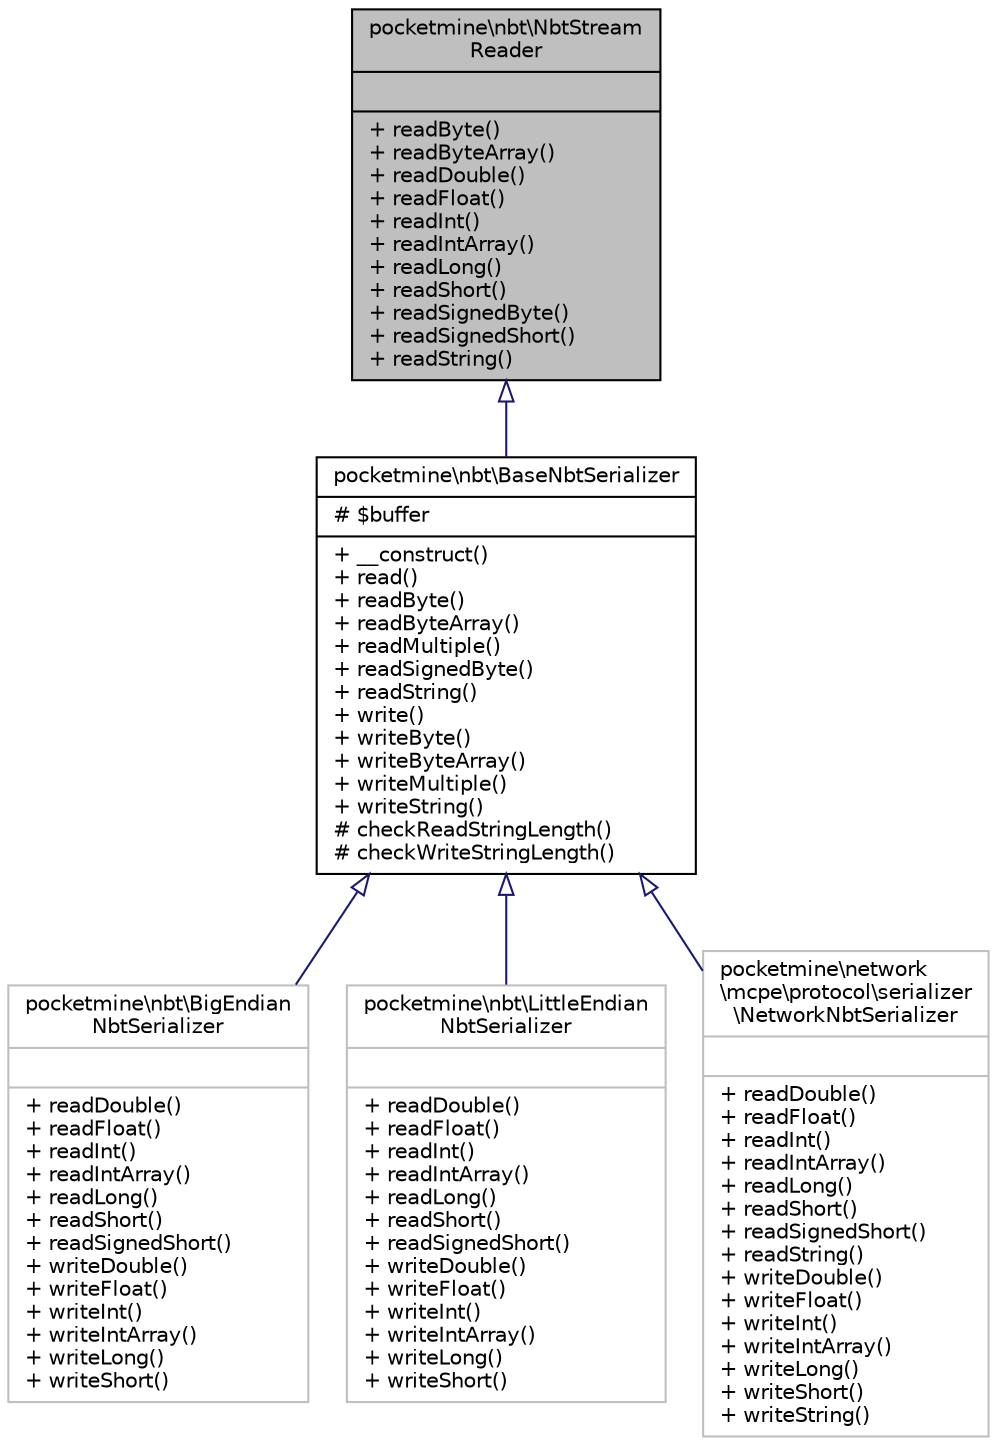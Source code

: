 digraph "pocketmine\nbt\NbtStreamReader"
{
 // INTERACTIVE_SVG=YES
 // LATEX_PDF_SIZE
  edge [fontname="Helvetica",fontsize="10",labelfontname="Helvetica",labelfontsize="10"];
  node [fontname="Helvetica",fontsize="10",shape=record];
  Node1 [label="{pocketmine\\nbt\\NbtStream\lReader\n||+ readByte()\l+ readByteArray()\l+ readDouble()\l+ readFloat()\l+ readInt()\l+ readIntArray()\l+ readLong()\l+ readShort()\l+ readSignedByte()\l+ readSignedShort()\l+ readString()\l}",height=0.2,width=0.4,color="black", fillcolor="grey75", style="filled", fontcolor="black",tooltip=" "];
  Node1 -> Node2 [dir="back",color="midnightblue",fontsize="10",style="solid",arrowtail="onormal",fontname="Helvetica"];
  Node2 [label="{pocketmine\\nbt\\BaseNbtSerializer\n|# $buffer\l|+ __construct()\l+ read()\l+ readByte()\l+ readByteArray()\l+ readMultiple()\l+ readSignedByte()\l+ readString()\l+ write()\l+ writeByte()\l+ writeByteArray()\l+ writeMultiple()\l+ writeString()\l# checkReadStringLength()\l# checkWriteStringLength()\l}",height=0.2,width=0.4,color="black", fillcolor="white", style="filled",URL="$de/dc3/classpocketmine_1_1nbt_1_1_base_nbt_serializer.html",tooltip=" "];
  Node2 -> Node3 [dir="back",color="midnightblue",fontsize="10",style="solid",arrowtail="onormal",fontname="Helvetica"];
  Node3 [label="{pocketmine\\nbt\\BigEndian\lNbtSerializer\n||+ readDouble()\l+ readFloat()\l+ readInt()\l+ readIntArray()\l+ readLong()\l+ readShort()\l+ readSignedShort()\l+ writeDouble()\l+ writeFloat()\l+ writeInt()\l+ writeIntArray()\l+ writeLong()\l+ writeShort()\l}",height=0.2,width=0.4,color="grey75", fillcolor="white", style="filled",URL="$d3/d8c/classpocketmine_1_1nbt_1_1_big_endian_nbt_serializer.html",tooltip=" "];
  Node2 -> Node4 [dir="back",color="midnightblue",fontsize="10",style="solid",arrowtail="onormal",fontname="Helvetica"];
  Node4 [label="{pocketmine\\nbt\\LittleEndian\lNbtSerializer\n||+ readDouble()\l+ readFloat()\l+ readInt()\l+ readIntArray()\l+ readLong()\l+ readShort()\l+ readSignedShort()\l+ writeDouble()\l+ writeFloat()\l+ writeInt()\l+ writeIntArray()\l+ writeLong()\l+ writeShort()\l}",height=0.2,width=0.4,color="grey75", fillcolor="white", style="filled",URL="$df/d56/classpocketmine_1_1nbt_1_1_little_endian_nbt_serializer.html",tooltip=" "];
  Node2 -> Node5 [dir="back",color="midnightblue",fontsize="10",style="solid",arrowtail="onormal",fontname="Helvetica"];
  Node5 [label="{pocketmine\\network\l\\mcpe\\protocol\\serializer\l\\NetworkNbtSerializer\n||+ readDouble()\l+ readFloat()\l+ readInt()\l+ readIntArray()\l+ readLong()\l+ readShort()\l+ readSignedShort()\l+ readString()\l+ writeDouble()\l+ writeFloat()\l+ writeInt()\l+ writeIntArray()\l+ writeLong()\l+ writeShort()\l+ writeString()\l}",height=0.2,width=0.4,color="grey75", fillcolor="white", style="filled",URL="$d4/dc8/classpocketmine_1_1network_1_1mcpe_1_1protocol_1_1serializer_1_1_network_nbt_serializer.html",tooltip=" "];
}
